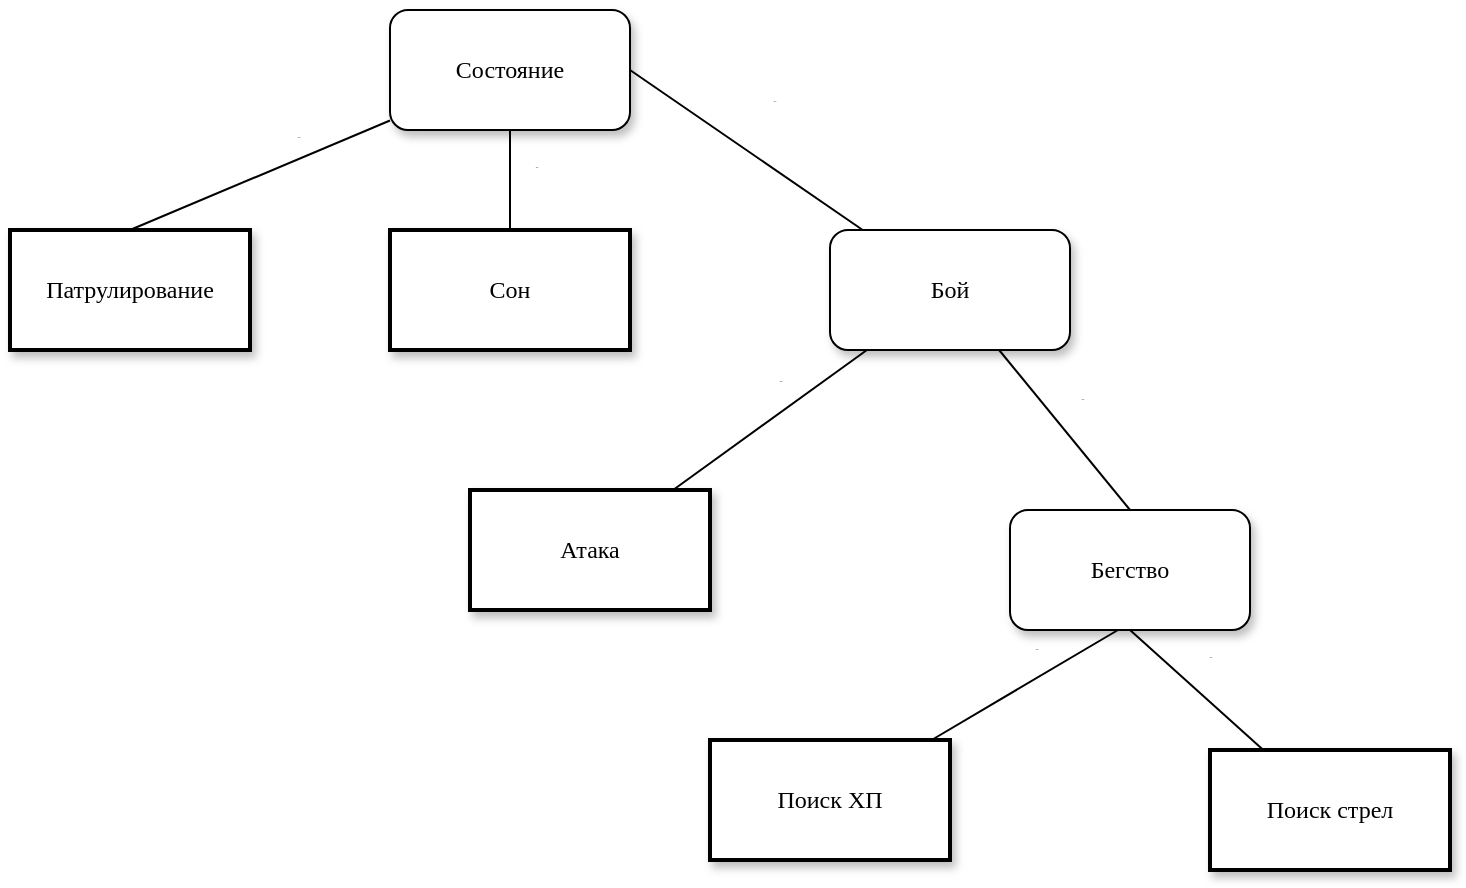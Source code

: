 <mxfile version="19.0.0" type="github">
  <diagram name="Page-1" id="10a91c8b-09ff-31b1-d368-03940ed4cc9e">
    <mxGraphModel dx="860" dy="707" grid="1" gridSize="10" guides="1" tooltips="1" connect="1" arrows="1" fold="1" page="1" pageScale="1" pageWidth="1100" pageHeight="850" background="none" math="0" shadow="0">
      <root>
        <mxCell id="0" />
        <mxCell id="1" parent="0" />
        <mxCell id="62893188c0fa7362-1" value="Состояние" style="whiteSpace=wrap;html=1;rounded=1;shadow=1;labelBackgroundColor=none;strokeWidth=1;fontFamily=Verdana;fontSize=12;align=center;" parent="1" vertex="1">
          <mxGeometry x="620" y="60" width="120" height="60" as="geometry" />
        </mxCell>
        <mxCell id="62893188c0fa7362-4" value="No" style="rounded=0;html=1;labelBackgroundColor=none;startArrow=none;startFill=0;startSize=5;endArrow=none;endFill=0;endSize=5;jettySize=auto;orthogonalLoop=1;strokeWidth=1;fontFamily=Verdana;fontSize=1;entryX=0.5;entryY=0;entryDx=0;entryDy=0;" parent="1" source="62893188c0fa7362-1" target="62893188c0fa7362-11" edge="1">
          <mxGeometry x="-0.3" y="13" relative="1" as="geometry">
            <mxPoint as="offset" />
            <mxPoint x="741.538" y="190" as="targetPoint" />
          </mxGeometry>
        </mxCell>
        <mxCell id="62893188c0fa7362-5" value="Yes" style="rounded=0;html=1;labelBackgroundColor=none;startArrow=none;startFill=0;startSize=5;endArrow=none;endFill=0;endSize=5;jettySize=auto;orthogonalLoop=1;strokeWidth=1;fontFamily=Verdana;fontSize=1;entryX=0.5;entryY=0;entryDx=0;entryDy=0;" parent="1" source="62893188c0fa7362-1" target="62893188c0fa7362-10" edge="1">
          <mxGeometry x="-0.359" y="-11" relative="1" as="geometry">
            <mxPoint as="offset" />
            <mxPoint x="541.818" y="170" as="targetPoint" />
          </mxGeometry>
        </mxCell>
        <mxCell id="62893188c0fa7362-10" value="&lt;span&gt;Патрулирование&lt;/span&gt;" style="whiteSpace=wrap;html=1;rounded=0;shadow=1;labelBackgroundColor=none;strokeWidth=2;fontFamily=Verdana;fontSize=12;align=center;" parent="1" vertex="1">
          <mxGeometry x="430" y="170" width="120" height="60" as="geometry" />
        </mxCell>
        <mxCell id="62893188c0fa7362-11" value="&lt;span&gt;Сон&lt;/span&gt;" style="whiteSpace=wrap;html=1;rounded=0;shadow=1;labelBackgroundColor=none;strokeWidth=2;fontFamily=Verdana;fontSize=12;align=center;" parent="1" vertex="1">
          <mxGeometry x="620" y="170" width="120" height="60" as="geometry" />
        </mxCell>
        <mxCell id="YlgyUClae8Rwc-cfLpeX-1" value="&lt;span&gt;Бой&lt;/span&gt;" style="whiteSpace=wrap;html=1;rounded=1;shadow=1;labelBackgroundColor=none;strokeWidth=1;fontFamily=Verdana;fontSize=12;align=center;" vertex="1" parent="1">
          <mxGeometry x="840" y="170" width="120" height="60" as="geometry" />
        </mxCell>
        <mxCell id="YlgyUClae8Rwc-cfLpeX-2" value="No" style="html=1;labelBackgroundColor=none;startArrow=none;startFill=0;startSize=5;endArrow=none;endFill=0;endSize=5;jettySize=auto;orthogonalLoop=1;strokeWidth=1;fontFamily=Verdana;fontSize=1;exitX=1;exitY=0.5;exitDx=0;exitDy=0;rounded=0;strokeColor=default;" edge="1" parent="1" target="YlgyUClae8Rwc-cfLpeX-1" source="62893188c0fa7362-1">
          <mxGeometry x="-0.042" y="28" relative="1" as="geometry">
            <mxPoint x="1" as="offset" />
            <mxPoint x="1064.545" y="130" as="sourcePoint" />
          </mxGeometry>
        </mxCell>
        <mxCell id="YlgyUClae8Rwc-cfLpeX-3" value="&lt;span&gt;Атака&lt;/span&gt;" style="whiteSpace=wrap;html=1;rounded=0;shadow=1;labelBackgroundColor=none;strokeWidth=2;fontFamily=Verdana;fontSize=12;align=center;" vertex="1" parent="1">
          <mxGeometry x="660" y="300" width="120" height="60" as="geometry" />
        </mxCell>
        <mxCell id="YlgyUClae8Rwc-cfLpeX-5" value="Yes" style="rounded=0;html=1;labelBackgroundColor=none;startArrow=none;startFill=0;startSize=5;endArrow=none;endFill=0;endSize=5;jettySize=auto;orthogonalLoop=1;strokeWidth=1;fontFamily=Verdana;fontSize=1;" edge="1" parent="1" source="YlgyUClae8Rwc-cfLpeX-1" target="YlgyUClae8Rwc-cfLpeX-3">
          <mxGeometry x="-0.261" y="-13" relative="1" as="geometry">
            <mxPoint as="offset" />
          </mxGeometry>
        </mxCell>
        <mxCell id="YlgyUClae8Rwc-cfLpeX-6" value="No" style="rounded=0;html=1;labelBackgroundColor=none;startArrow=none;startFill=0;startSize=5;endArrow=none;endFill=0;endSize=5;jettySize=auto;orthogonalLoop=1;strokeWidth=1;fontFamily=Verdana;fontSize=1;entryX=0.5;entryY=0;entryDx=0;entryDy=0;" edge="1" parent="1" source="YlgyUClae8Rwc-cfLpeX-1" target="YlgyUClae8Rwc-cfLpeX-13">
          <mxGeometry x="-0.129" y="17" relative="1" as="geometry">
            <mxPoint as="offset" />
            <mxPoint x="1290" y="270" as="targetPoint" />
          </mxGeometry>
        </mxCell>
        <mxCell id="YlgyUClae8Rwc-cfLpeX-13" value="&lt;span&gt;Бегство&lt;/span&gt;" style="whiteSpace=wrap;html=1;rounded=1;shadow=1;labelBackgroundColor=none;strokeWidth=1;fontFamily=Verdana;fontSize=12;align=center;" vertex="1" parent="1">
          <mxGeometry x="930" y="310" width="120" height="60" as="geometry" />
        </mxCell>
        <mxCell id="YlgyUClae8Rwc-cfLpeX-14" value="&lt;span&gt;Поиск ХП&lt;/span&gt;" style="whiteSpace=wrap;html=1;rounded=0;shadow=1;labelBackgroundColor=none;strokeWidth=2;fontFamily=Verdana;fontSize=12;align=center;" vertex="1" parent="1">
          <mxGeometry x="780" y="425" width="120" height="60" as="geometry" />
        </mxCell>
        <mxCell id="YlgyUClae8Rwc-cfLpeX-15" value="Yes" style="rounded=0;html=1;labelBackgroundColor=none;startArrow=none;startFill=0;startSize=5;endArrow=none;endFill=0;endSize=5;jettySize=auto;orthogonalLoop=1;strokeWidth=1;fontFamily=Verdana;fontSize=1;exitX=0.45;exitY=1;exitDx=0;exitDy=0;exitPerimeter=0;" edge="1" parent="1" target="YlgyUClae8Rwc-cfLpeX-14" source="YlgyUClae8Rwc-cfLpeX-13">
          <mxGeometry x="-0.261" y="-13" relative="1" as="geometry">
            <mxPoint as="offset" />
            <mxPoint x="1210.769" y="380" as="sourcePoint" />
          </mxGeometry>
        </mxCell>
        <mxCell id="YlgyUClae8Rwc-cfLpeX-16" value="&lt;span&gt;Поиск стрел&lt;/span&gt;" style="whiteSpace=wrap;html=1;rounded=0;shadow=1;labelBackgroundColor=none;strokeWidth=2;fontFamily=Verdana;fontSize=12;align=center;" vertex="1" parent="1">
          <mxGeometry x="1030" y="430" width="120" height="60" as="geometry" />
        </mxCell>
        <mxCell id="YlgyUClae8Rwc-cfLpeX-17" value="No" style="rounded=0;html=1;labelBackgroundColor=none;startArrow=none;startFill=0;startSize=5;endArrow=none;endFill=0;endSize=5;jettySize=auto;orthogonalLoop=1;strokeWidth=1;fontFamily=Verdana;fontSize=1;exitX=0.5;exitY=1;exitDx=0;exitDy=0;" edge="1" parent="1" target="YlgyUClae8Rwc-cfLpeX-16" source="YlgyUClae8Rwc-cfLpeX-13">
          <mxGeometry x="-0.129" y="17" relative="1" as="geometry">
            <mxPoint as="offset" />
            <mxPoint x="1290" y="370" as="sourcePoint" />
          </mxGeometry>
        </mxCell>
      </root>
    </mxGraphModel>
  </diagram>
</mxfile>
